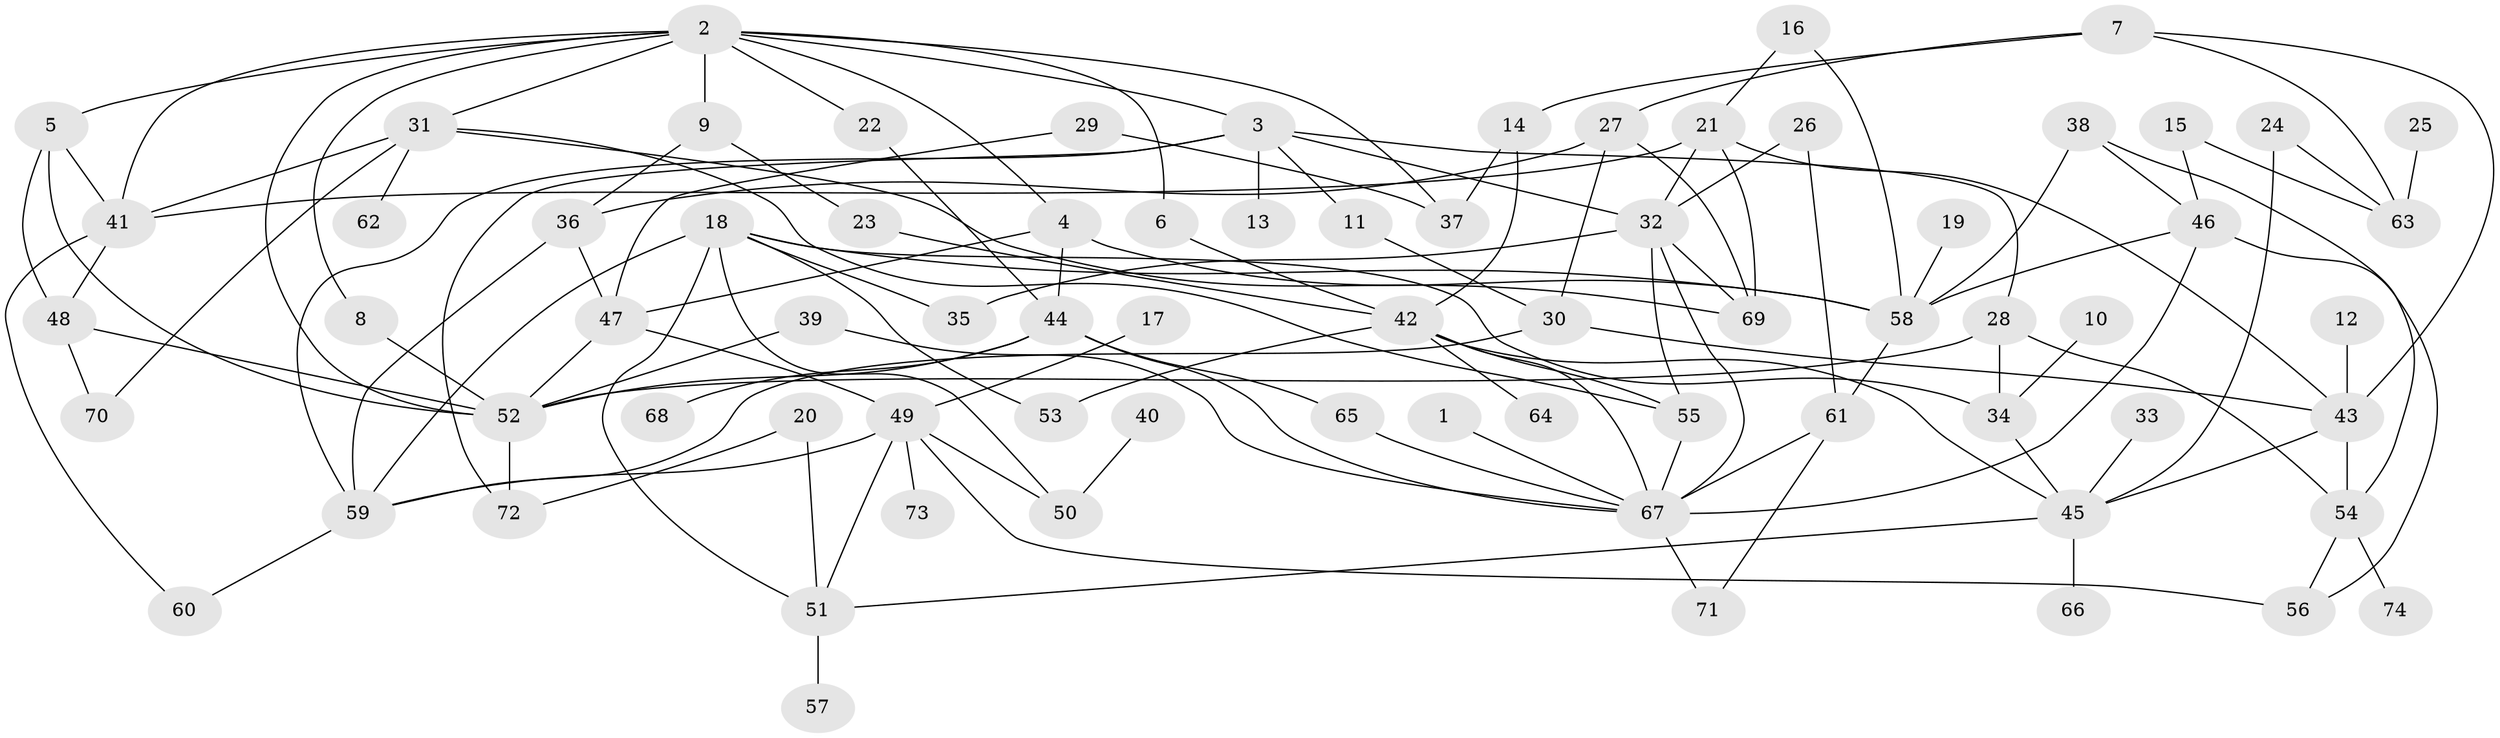 // original degree distribution, {8: 0.006802721088435374, 4: 0.16326530612244897, 6: 0.034013605442176874, 5: 0.08163265306122448, 10: 0.006802721088435374, 1: 0.22448979591836735, 3: 0.1292517006802721, 2: 0.3401360544217687, 7: 0.013605442176870748}
// Generated by graph-tools (version 1.1) at 2025/25/03/09/25 03:25:27]
// undirected, 74 vertices, 130 edges
graph export_dot {
graph [start="1"]
  node [color=gray90,style=filled];
  1;
  2;
  3;
  4;
  5;
  6;
  7;
  8;
  9;
  10;
  11;
  12;
  13;
  14;
  15;
  16;
  17;
  18;
  19;
  20;
  21;
  22;
  23;
  24;
  25;
  26;
  27;
  28;
  29;
  30;
  31;
  32;
  33;
  34;
  35;
  36;
  37;
  38;
  39;
  40;
  41;
  42;
  43;
  44;
  45;
  46;
  47;
  48;
  49;
  50;
  51;
  52;
  53;
  54;
  55;
  56;
  57;
  58;
  59;
  60;
  61;
  62;
  63;
  64;
  65;
  66;
  67;
  68;
  69;
  70;
  71;
  72;
  73;
  74;
  1 -- 67 [weight=1.0];
  2 -- 3 [weight=1.0];
  2 -- 4 [weight=1.0];
  2 -- 5 [weight=1.0];
  2 -- 6 [weight=1.0];
  2 -- 8 [weight=1.0];
  2 -- 9 [weight=1.0];
  2 -- 22 [weight=1.0];
  2 -- 31 [weight=1.0];
  2 -- 37 [weight=1.0];
  2 -- 41 [weight=1.0];
  2 -- 52 [weight=1.0];
  3 -- 11 [weight=1.0];
  3 -- 13 [weight=2.0];
  3 -- 28 [weight=1.0];
  3 -- 32 [weight=1.0];
  3 -- 59 [weight=1.0];
  3 -- 72 [weight=1.0];
  4 -- 44 [weight=1.0];
  4 -- 47 [weight=1.0];
  4 -- 58 [weight=1.0];
  5 -- 41 [weight=1.0];
  5 -- 48 [weight=1.0];
  5 -- 52 [weight=1.0];
  6 -- 42 [weight=1.0];
  7 -- 14 [weight=1.0];
  7 -- 27 [weight=1.0];
  7 -- 43 [weight=1.0];
  7 -- 63 [weight=1.0];
  8 -- 52 [weight=1.0];
  9 -- 23 [weight=1.0];
  9 -- 36 [weight=1.0];
  10 -- 34 [weight=1.0];
  11 -- 30 [weight=1.0];
  12 -- 43 [weight=1.0];
  14 -- 37 [weight=1.0];
  14 -- 42 [weight=1.0];
  15 -- 46 [weight=1.0];
  15 -- 63 [weight=1.0];
  16 -- 21 [weight=1.0];
  16 -- 58 [weight=1.0];
  17 -- 49 [weight=1.0];
  18 -- 34 [weight=1.0];
  18 -- 35 [weight=1.0];
  18 -- 50 [weight=1.0];
  18 -- 51 [weight=1.0];
  18 -- 53 [weight=1.0];
  18 -- 58 [weight=1.0];
  18 -- 59 [weight=1.0];
  19 -- 58 [weight=1.0];
  20 -- 51 [weight=1.0];
  20 -- 72 [weight=1.0];
  21 -- 32 [weight=1.0];
  21 -- 41 [weight=1.0];
  21 -- 43 [weight=1.0];
  21 -- 69 [weight=1.0];
  22 -- 44 [weight=1.0];
  23 -- 42 [weight=1.0];
  24 -- 45 [weight=1.0];
  24 -- 63 [weight=1.0];
  25 -- 63 [weight=1.0];
  26 -- 32 [weight=1.0];
  26 -- 61 [weight=1.0];
  27 -- 30 [weight=1.0];
  27 -- 36 [weight=1.0];
  27 -- 69 [weight=1.0];
  28 -- 34 [weight=1.0];
  28 -- 52 [weight=1.0];
  28 -- 54 [weight=1.0];
  29 -- 37 [weight=1.0];
  29 -- 47 [weight=1.0];
  30 -- 43 [weight=1.0];
  30 -- 59 [weight=1.0];
  31 -- 41 [weight=1.0];
  31 -- 55 [weight=1.0];
  31 -- 62 [weight=1.0];
  31 -- 69 [weight=1.0];
  31 -- 70 [weight=1.0];
  32 -- 35 [weight=1.0];
  32 -- 55 [weight=1.0];
  32 -- 67 [weight=1.0];
  32 -- 69 [weight=1.0];
  33 -- 45 [weight=1.0];
  34 -- 45 [weight=1.0];
  36 -- 47 [weight=1.0];
  36 -- 59 [weight=1.0];
  38 -- 46 [weight=1.0];
  38 -- 54 [weight=1.0];
  38 -- 58 [weight=1.0];
  39 -- 52 [weight=1.0];
  39 -- 67 [weight=1.0];
  40 -- 50 [weight=1.0];
  41 -- 48 [weight=1.0];
  41 -- 60 [weight=1.0];
  42 -- 45 [weight=1.0];
  42 -- 53 [weight=1.0];
  42 -- 55 [weight=1.0];
  42 -- 64 [weight=1.0];
  42 -- 67 [weight=1.0];
  43 -- 45 [weight=1.0];
  43 -- 54 [weight=1.0];
  44 -- 52 [weight=1.0];
  44 -- 65 [weight=1.0];
  44 -- 67 [weight=1.0];
  44 -- 68 [weight=1.0];
  45 -- 51 [weight=1.0];
  45 -- 66 [weight=1.0];
  46 -- 56 [weight=1.0];
  46 -- 58 [weight=1.0];
  46 -- 67 [weight=1.0];
  47 -- 49 [weight=1.0];
  47 -- 52 [weight=1.0];
  48 -- 52 [weight=1.0];
  48 -- 70 [weight=1.0];
  49 -- 50 [weight=1.0];
  49 -- 51 [weight=1.0];
  49 -- 56 [weight=1.0];
  49 -- 59 [weight=1.0];
  49 -- 73 [weight=1.0];
  51 -- 57 [weight=1.0];
  52 -- 72 [weight=1.0];
  54 -- 56 [weight=1.0];
  54 -- 74 [weight=1.0];
  55 -- 67 [weight=1.0];
  58 -- 61 [weight=1.0];
  59 -- 60 [weight=1.0];
  61 -- 67 [weight=1.0];
  61 -- 71 [weight=1.0];
  65 -- 67 [weight=1.0];
  67 -- 71 [weight=1.0];
}
